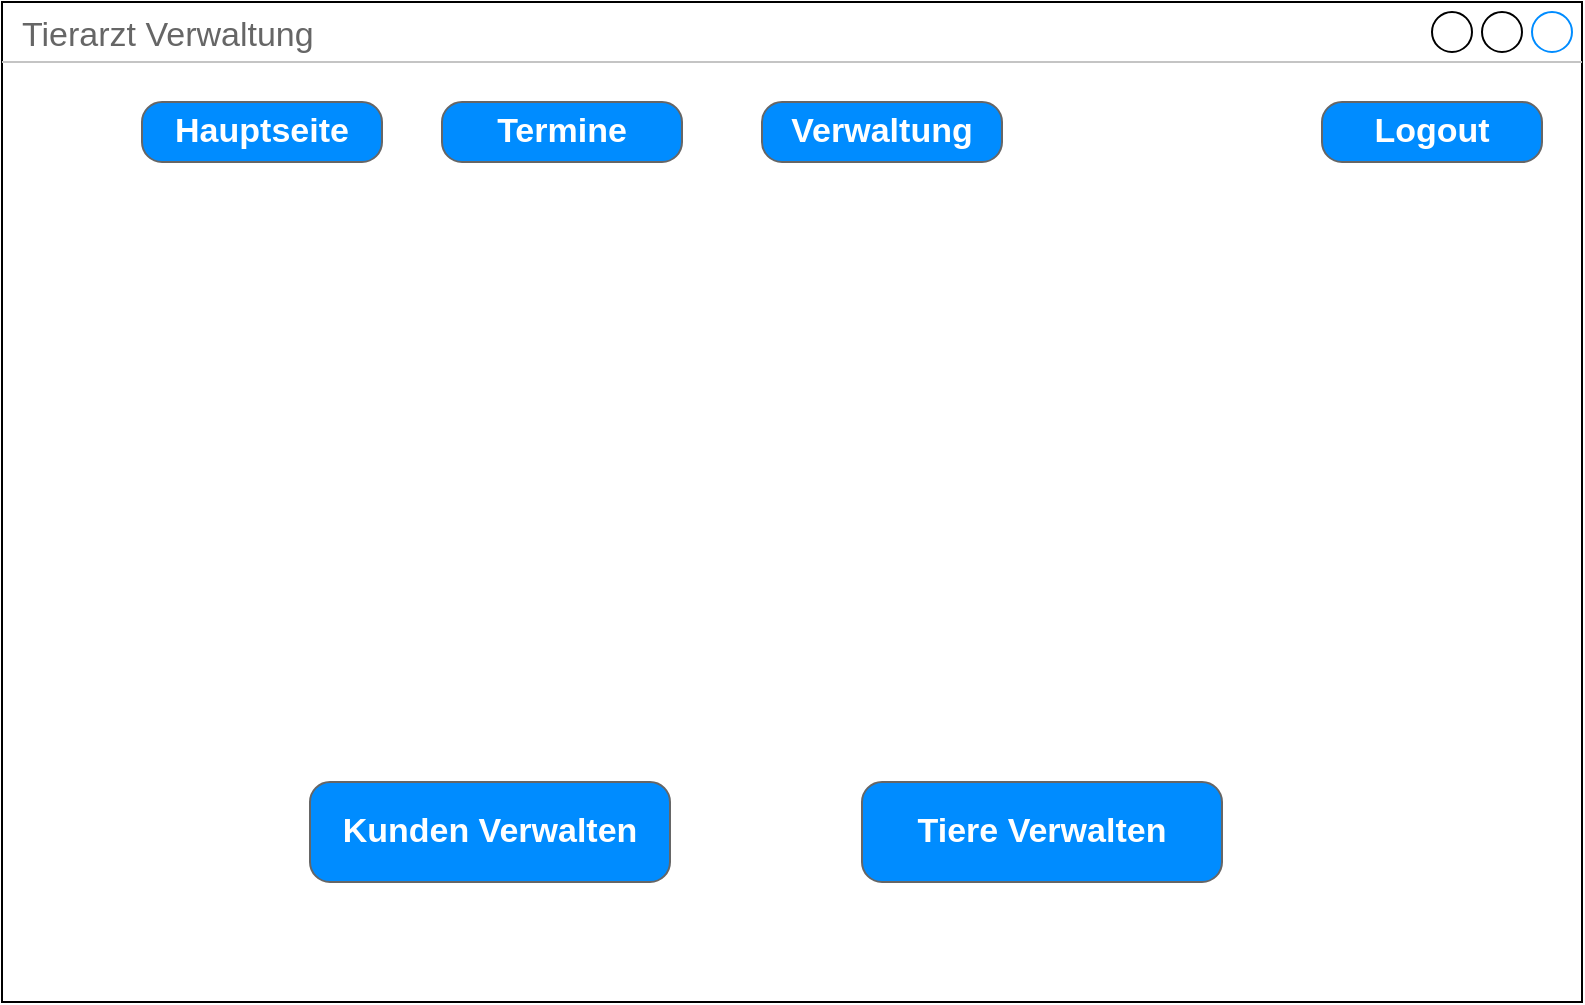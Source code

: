 <mxfile version="13.0.9" type="device"><diagram id="v5jku8EpdRO2-ojvof9i" name="Page-1"><mxGraphModel dx="1422" dy="769" grid="1" gridSize="10" guides="1" tooltips="1" connect="1" arrows="1" fold="1" page="1" pageScale="1" pageWidth="827" pageHeight="1169" math="0" shadow="0"><root><mxCell id="0"/><mxCell id="1" parent="0"/><mxCell id="fFc--IbS6-ilkoog5b3p-4" value="Tierarzt Verwaltung" style="strokeWidth=1;shadow=0;dashed=0;align=center;html=1;shape=mxgraph.mockup.containers.window;align=left;verticalAlign=top;spacingLeft=8;strokeColor2=#008cff;strokeColor3=#c4c4c4;fontColor=#666666;mainText=;fontSize=17;labelBackgroundColor=none;" parent="1" vertex="1"><mxGeometry x="80" y="120" width="790" height="500" as="geometry"/></mxCell><mxCell id="fFc--IbS6-ilkoog5b3p-5" value="Logout" style="strokeWidth=1;shadow=0;dashed=0;align=center;html=1;shape=mxgraph.mockup.buttons.button;strokeColor=#666666;fontColor=#ffffff;mainText=;buttonStyle=round;fontSize=17;fontStyle=1;fillColor=#008cff;whiteSpace=wrap;" parent="1" vertex="1"><mxGeometry x="740" y="170" width="110" height="30" as="geometry"/></mxCell><mxCell id="fFc--IbS6-ilkoog5b3p-10" value="Termine" style="strokeWidth=1;shadow=0;dashed=0;align=center;html=1;shape=mxgraph.mockup.buttons.button;strokeColor=#666666;fontColor=#ffffff;mainText=;buttonStyle=round;fontSize=17;fontStyle=1;fillColor=#008cff;whiteSpace=wrap;" parent="1" vertex="1"><mxGeometry x="300" y="170" width="120" height="30" as="geometry"/></mxCell><mxCell id="fFc--IbS6-ilkoog5b3p-11" value="Hauptseite" style="strokeWidth=1;shadow=0;dashed=0;align=center;html=1;shape=mxgraph.mockup.buttons.button;strokeColor=#666666;fontColor=#ffffff;mainText=;buttonStyle=round;fontSize=17;fontStyle=1;fillColor=#008cff;whiteSpace=wrap;" parent="1" vertex="1"><mxGeometry x="150" y="170" width="120" height="30" as="geometry"/></mxCell><mxCell id="kZTHFxlfQosrG-0gLJ4H-1" value="Verwaltung" style="strokeWidth=1;shadow=0;dashed=0;align=center;html=1;shape=mxgraph.mockup.buttons.button;strokeColor=#666666;fontColor=#ffffff;mainText=;buttonStyle=round;fontSize=17;fontStyle=1;fillColor=#008cff;whiteSpace=wrap;" vertex="1" parent="1"><mxGeometry x="460" y="170" width="120" height="30" as="geometry"/></mxCell><mxCell id="kZTHFxlfQosrG-0gLJ4H-2" value="Kunden Verwalten" style="strokeWidth=1;shadow=0;dashed=0;align=center;html=1;shape=mxgraph.mockup.buttons.button;strokeColor=#666666;fontColor=#ffffff;mainText=;buttonStyle=round;fontSize=17;fontStyle=1;fillColor=#008cff;whiteSpace=wrap;" vertex="1" parent="1"><mxGeometry x="234" y="510" width="180" height="50" as="geometry"/></mxCell><mxCell id="kZTHFxlfQosrG-0gLJ4H-4" value="&lt;div&gt;Tiere Verwalten&lt;/div&gt;" style="strokeWidth=1;shadow=0;dashed=0;align=center;html=1;shape=mxgraph.mockup.buttons.button;strokeColor=#666666;fontColor=#ffffff;mainText=;buttonStyle=round;fontSize=17;fontStyle=1;fillColor=#008cff;whiteSpace=wrap;" vertex="1" parent="1"><mxGeometry x="510" y="510" width="180" height="50" as="geometry"/></mxCell></root></mxGraphModel></diagram></mxfile>